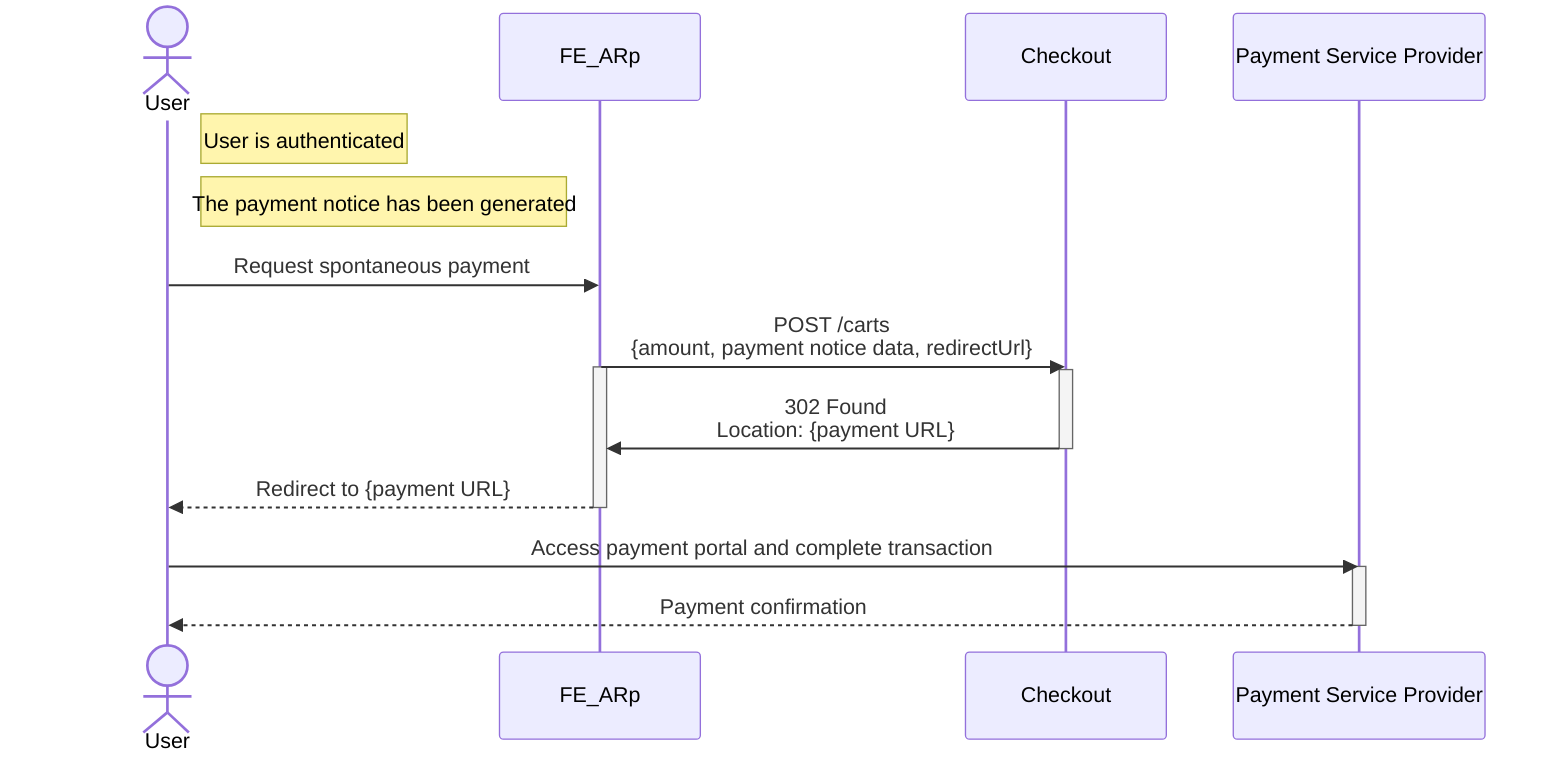 sequenceDiagram

    actor User
    participant FE_ARp
    participant Checkout
    participant PSP as Payment Service Provider

    note right of User: User is authenticated
    note right of User: The payment notice has been generated

    User ->> FE_ARp : Request spontaneous payment
    FE_ARp ->> Checkout : POST /carts <br> {amount, payment notice data, redirectUrl}
    activate FE_ARp
        activate Checkout
            Checkout ->> FE_ARp : 302 Found <br> Location: {payment URL}
        deactivate Checkout
        FE_ARp -->> User : Redirect to {payment URL}
    deactivate FE_ARp
    User ->> PSP : Access payment portal and complete transaction
    activate PSP
        PSP -->> User : Payment confirmation
    deactivate PSP